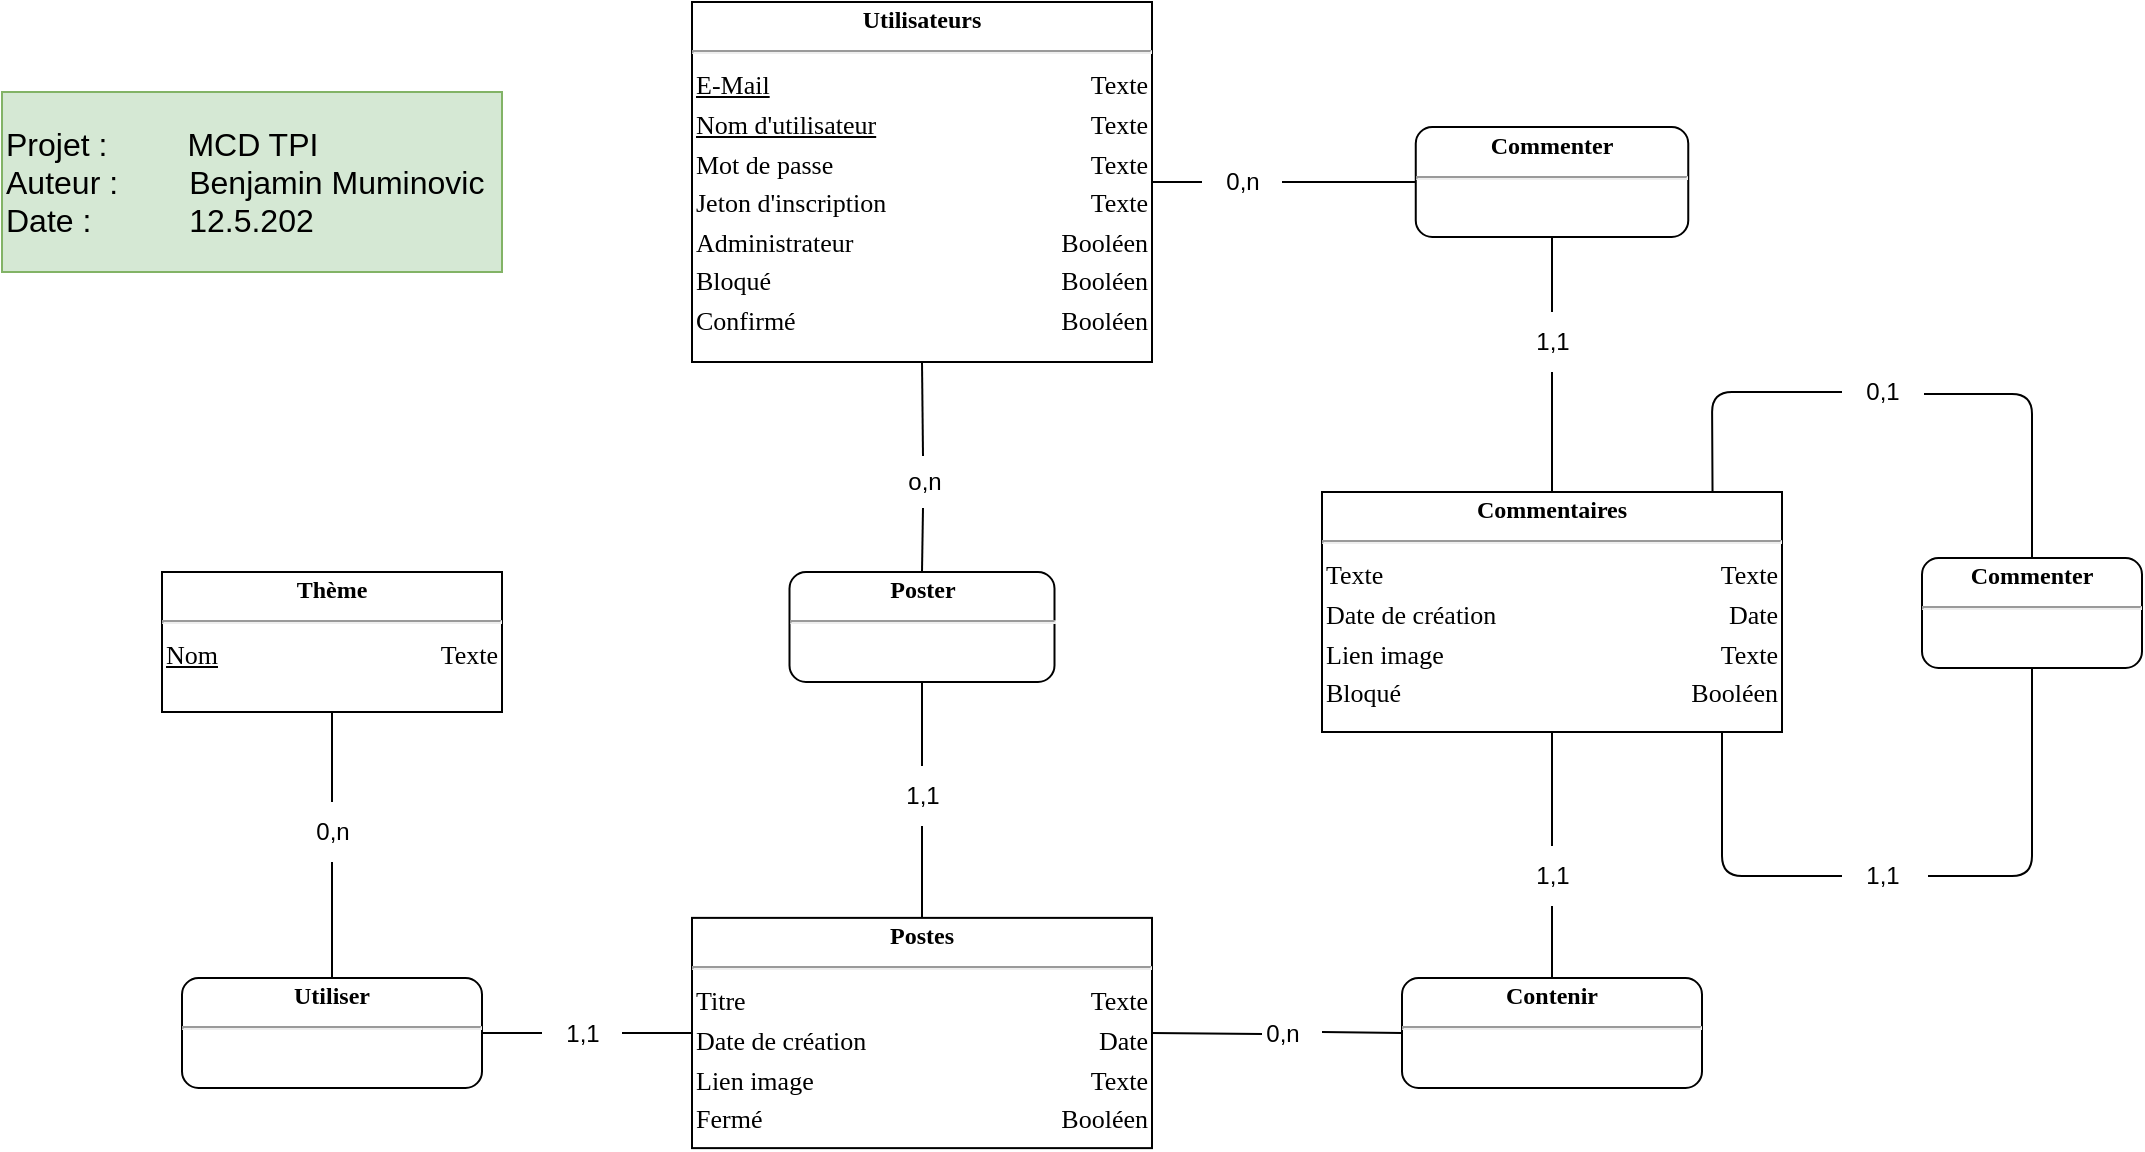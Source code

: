 <mxfile version="21.2.9" type="device">
  <diagram name="Page-1" id="2ca16b54-16f6-2749-3443-fa8db7711227">
    <mxGraphModel dx="1674" dy="796" grid="0" gridSize="10" guides="1" tooltips="1" connect="1" arrows="1" fold="1" page="1" pageScale="1" pageWidth="1100" pageHeight="850" background="#ffffff" math="0" shadow="0">
      <root>
        <mxCell id="0" />
        <mxCell id="1" parent="0" />
        <mxCell id="npQP1m-oYdjklv1HS_uw-22" value="Projet :&amp;nbsp; &amp;nbsp; &amp;nbsp; &amp;nbsp; &amp;nbsp;MCD TPI&lt;br&gt;&lt;div style=&quot;text-align: center&quot;&gt;&lt;span&gt;Auteur :&amp;nbsp; &amp;nbsp; &amp;nbsp; &amp;nbsp; Benjamin Muminovic&lt;/span&gt;&lt;/div&gt;&lt;div&gt;Date :&amp;nbsp; &amp;nbsp; &amp;nbsp; &amp;nbsp; &amp;nbsp; &amp;nbsp;12.5.202&lt;/div&gt;" style="rounded=0;whiteSpace=wrap;html=1;labelBackgroundColor=none;strokeColor=#82b366;fontSize=16;align=left;fillColor=#d5e8d4;" parent="1" vertex="1">
          <mxGeometry x="20" y="134" width="250" height="90" as="geometry" />
        </mxCell>
        <mxCell id="bio7cnZPhz_ygDP4MrID-1" value="&lt;div style=&quot;box-sizing: border-box ; width: 100% ; padding: 2px&quot;&gt;&lt;span style=&quot;background-color: rgb(255, 255, 255);&quot;&gt;&lt;b&gt;Utilisateurs&lt;/b&gt;&lt;/span&gt;&lt;/div&gt;&lt;hr&gt;&lt;table style=&quot;width: 100% ; font-size: 1em&quot; cellpadding=&quot;2&quot; cellspacing=&quot;0&quot;&gt;&lt;tbody style=&quot;font-size: 13px&quot;&gt;&lt;tr&gt;&lt;td style=&quot;text-align: left&quot;&gt;&lt;u&gt;E-Mail&lt;/u&gt;&lt;/td&gt;&lt;td style=&quot;text-align: right&quot;&gt;Texte&lt;/td&gt;&lt;/tr&gt;&lt;tr&gt;&lt;td style=&quot;text-align: left;&quot;&gt;&lt;u&gt;Nom d&#39;utilisateur&lt;/u&gt;&lt;/td&gt;&lt;td style=&quot;text-align: right;&quot;&gt;Texte&lt;/td&gt;&lt;/tr&gt;&lt;tr&gt;&lt;td style=&quot;text-align: left;&quot;&gt;Mot de passe&lt;/td&gt;&lt;td style=&quot;text-align: right;&quot;&gt;Texte&lt;/td&gt;&lt;/tr&gt;&lt;tr&gt;&lt;td style=&quot;text-align: left;&quot;&gt;Jeton d&#39;inscription&lt;/td&gt;&lt;td style=&quot;text-align: right;&quot;&gt;Texte&lt;/td&gt;&lt;/tr&gt;&lt;tr&gt;&lt;td style=&quot;text-align: left;&quot;&gt;Administrateur&lt;/td&gt;&lt;td style=&quot;text-align: right;&quot;&gt;Booléen&lt;/td&gt;&lt;/tr&gt;&lt;tr&gt;&lt;td style=&quot;text-align: left;&quot;&gt;Bloqué&lt;/td&gt;&lt;td style=&quot;text-align: right;&quot;&gt;Booléen&lt;/td&gt;&lt;/tr&gt;&lt;tr&gt;&lt;td style=&quot;text-align: left;&quot;&gt;Confirmé&lt;/td&gt;&lt;td style=&quot;text-align: right;&quot;&gt;Booléen&lt;/td&gt;&lt;/tr&gt;&lt;/tbody&gt;&lt;/table&gt;" style="verticalAlign=top;align=center;overflow=fill;html=1;rounded=0;shadow=0;comic=0;labelBackgroundColor=none;strokeColor=#000000;strokeWidth=1;fillColor=#ffffff;fontFamily=Verdana;fontSize=12;fontColor=#000000;" parent="1" vertex="1">
          <mxGeometry x="365" y="89" width="230" height="180" as="geometry" />
        </mxCell>
        <mxCell id="bio7cnZPhz_ygDP4MrID-3" value="&lt;div style=&quot;box-sizing: border-box ; width: 100% ; padding: 2px&quot;&gt;&lt;span style=&quot;background-color: rgb(255, 255, 255);&quot;&gt;&lt;b&gt;Postes&lt;/b&gt;&lt;/span&gt;&lt;/div&gt;&lt;hr&gt;&lt;table style=&quot;width: 100% ; font-size: 1em&quot; cellpadding=&quot;2&quot; cellspacing=&quot;0&quot;&gt;&lt;tbody style=&quot;font-size: 13px&quot;&gt;&lt;tr&gt;&lt;td style=&quot;text-align: left;&quot;&gt;Titre&lt;/td&gt;&lt;td style=&quot;text-align: right;&quot;&gt;Texte&lt;/td&gt;&lt;/tr&gt;&lt;tr&gt;&lt;td style=&quot;text-align: left;&quot;&gt;Date de création&lt;/td&gt;&lt;td style=&quot;text-align: right;&quot;&gt;Date&lt;/td&gt;&lt;/tr&gt;&lt;tr&gt;&lt;td style=&quot;text-align: left;&quot;&gt;Lien image&lt;/td&gt;&lt;td style=&quot;text-align: right;&quot;&gt;Texte&lt;/td&gt;&lt;/tr&gt;&lt;tr&gt;&lt;td style=&quot;text-align: left;&quot;&gt;Fermé&lt;/td&gt;&lt;td style=&quot;text-align: right;&quot;&gt;Booléen&lt;/td&gt;&lt;/tr&gt;&lt;/tbody&gt;&lt;/table&gt;" style="verticalAlign=top;align=center;overflow=fill;html=1;rounded=0;shadow=0;comic=0;labelBackgroundColor=none;strokeColor=#000000;strokeWidth=1;fillColor=#ffffff;fontFamily=Verdana;fontSize=12;fontColor=#000000;" parent="1" vertex="1">
          <mxGeometry x="365" y="546.94" width="230" height="115.12" as="geometry" />
        </mxCell>
        <mxCell id="bio7cnZPhz_ygDP4MrID-4" value="&lt;div style=&quot;box-sizing: border-box ; width: 100% ; padding: 2px&quot;&gt;&lt;span style=&quot;background-color: rgb(255, 255, 255);&quot;&gt;&lt;b&gt;Poster&lt;/b&gt;&lt;/span&gt;&lt;/div&gt;&lt;hr&gt;&lt;table style=&quot;width: 100% ; font-size: 1em&quot; cellpadding=&quot;2&quot; cellspacing=&quot;0&quot;&gt;&lt;tbody&gt;&lt;tr&gt;&lt;td style=&quot;text-align: left;&quot;&gt;&lt;/td&gt;&lt;td style=&quot;text-align: right&quot;&gt;&lt;br&gt;&lt;/td&gt;&lt;/tr&gt;&lt;/tbody&gt;&lt;/table&gt;" style="verticalAlign=top;align=center;overflow=fill;html=1;rounded=1;shadow=0;comic=0;labelBackgroundColor=none;strokeColor=#000000;strokeWidth=1;fillColor=#ffffff;fontFamily=Verdana;fontSize=12;fontColor=#000000;" parent="1" vertex="1">
          <mxGeometry x="413.75" y="374" width="132.5" height="55" as="geometry" />
        </mxCell>
        <mxCell id="bio7cnZPhz_ygDP4MrID-6" value="" style="endArrow=none;html=1;entryX=0.5;entryY=1;entryDx=0;entryDy=0;exitX=0.5;exitY=0;exitDx=0;exitDy=0;startArrow=none;" parent="1" source="bio7cnZPhz_ygDP4MrID-5" target="bio7cnZPhz_ygDP4MrID-1" edge="1">
          <mxGeometry width="50" height="50" relative="1" as="geometry">
            <mxPoint x="375" y="159.183" as="sourcePoint" />
            <mxPoint x="311.32" y="114.99" as="targetPoint" />
          </mxGeometry>
        </mxCell>
        <mxCell id="bio7cnZPhz_ygDP4MrID-7" value="" style="endArrow=none;html=1;startArrow=none;" parent="1" source="bio7cnZPhz_ygDP4MrID-10" target="bio7cnZPhz_ygDP4MrID-3" edge="1">
          <mxGeometry width="50" height="50" relative="1" as="geometry">
            <mxPoint x="385" y="169.183" as="sourcePoint" />
            <mxPoint x="485" y="508.99" as="targetPoint" />
          </mxGeometry>
        </mxCell>
        <mxCell id="bio7cnZPhz_ygDP4MrID-9" value="" style="endArrow=none;html=1;entryX=0.5;entryY=1;entryDx=0;entryDy=0;exitX=0.5;exitY=0;exitDx=0;exitDy=0;" parent="1" source="bio7cnZPhz_ygDP4MrID-4" target="bio7cnZPhz_ygDP4MrID-5" edge="1">
          <mxGeometry width="50" height="50" relative="1" as="geometry">
            <mxPoint x="480" y="388.99" as="sourcePoint" />
            <mxPoint x="480" y="318.99" as="targetPoint" />
          </mxGeometry>
        </mxCell>
        <mxCell id="bio7cnZPhz_ygDP4MrID-5" value="o,n" style="text;html=1;align=center;verticalAlign=middle;resizable=0;points=[];autosize=1;" parent="1" vertex="1">
          <mxGeometry x="463" y="316" width="35" height="26" as="geometry" />
        </mxCell>
        <mxCell id="bio7cnZPhz_ygDP4MrID-11" value="" style="endArrow=none;html=1;" parent="1" source="bio7cnZPhz_ygDP4MrID-4" target="bio7cnZPhz_ygDP4MrID-10" edge="1">
          <mxGeometry width="50" height="50" relative="1" as="geometry">
            <mxPoint x="480" y="443.99" as="sourcePoint" />
            <mxPoint x="480" y="518.99" as="targetPoint" />
          </mxGeometry>
        </mxCell>
        <mxCell id="bio7cnZPhz_ygDP4MrID-10" value="1,1" style="text;html=1;align=center;verticalAlign=middle;resizable=0;points=[];autosize=1;" parent="1" vertex="1">
          <mxGeometry x="460" y="470.99" width="40" height="30" as="geometry" />
        </mxCell>
        <mxCell id="doX4jDXikGPnbUZMQCEO-9" value="&lt;div style=&quot;box-sizing: border-box ; width: 100% ; padding: 2px&quot;&gt;&lt;span style=&quot;background-color: rgb(255, 255, 255);&quot;&gt;&lt;b&gt;Utiliser&lt;/b&gt;&lt;/span&gt;&lt;/div&gt;&lt;hr&gt;&lt;table style=&quot;width: 100% ; font-size: 1em&quot; cellpadding=&quot;2&quot; cellspacing=&quot;0&quot;&gt;&lt;tbody&gt;&lt;tr&gt;&lt;td style=&quot;text-align: left&quot;&gt;&lt;br&gt;&lt;/td&gt;&lt;td style=&quot;text-align: right&quot;&gt;&lt;br&gt;&lt;/td&gt;&lt;/tr&gt;&lt;/tbody&gt;&lt;/table&gt;" style="verticalAlign=top;align=center;overflow=fill;html=1;rounded=1;shadow=0;comic=0;labelBackgroundColor=none;strokeColor=#000000;strokeWidth=1;fillColor=#ffffff;fontFamily=Verdana;fontSize=12;fontColor=#000000;" parent="1" vertex="1">
          <mxGeometry x="110" y="577" width="150" height="55" as="geometry" />
        </mxCell>
        <mxCell id="doX4jDXikGPnbUZMQCEO-10" value="&lt;div style=&quot;box-sizing: border-box ; width: 100% ; padding: 2px&quot;&gt;&lt;span style=&quot;background-color: rgb(255, 255, 255);&quot;&gt;&lt;b&gt;Thème&lt;/b&gt;&lt;/span&gt;&lt;/div&gt;&lt;hr&gt;&lt;table style=&quot;width: 100% ; font-size: 1em&quot; cellpadding=&quot;2&quot; cellspacing=&quot;0&quot;&gt;&lt;tbody style=&quot;font-size: 13px&quot;&gt;&lt;tr&gt;&lt;td style=&quot;text-align: left&quot;&gt;&lt;u&gt;Nom&lt;/u&gt;&lt;/td&gt;&lt;td style=&quot;text-align: right&quot;&gt;Texte&lt;/td&gt;&lt;/tr&gt;&lt;/tbody&gt;&lt;/table&gt;" style="verticalAlign=top;align=center;overflow=fill;html=1;rounded=0;shadow=0;comic=0;labelBackgroundColor=none;strokeColor=#000000;strokeWidth=1;fillColor=#ffffff;fontFamily=Verdana;fontSize=12;fontColor=#000000;" parent="1" vertex="1">
          <mxGeometry x="100" y="374" width="170" height="70" as="geometry" />
        </mxCell>
        <mxCell id="doX4jDXikGPnbUZMQCEO-11" value="" style="endArrow=none;html=1;startArrow=none;entryX=0.5;entryY=0;entryDx=0;entryDy=0;" parent="1" source="doX4jDXikGPnbUZMQCEO-13" target="doX4jDXikGPnbUZMQCEO-9" edge="1">
          <mxGeometry width="50" height="50" relative="1" as="geometry">
            <mxPoint x="190" y="196.173" as="sourcePoint" />
            <mxPoint x="-20" y="581.04" as="targetPoint" />
          </mxGeometry>
        </mxCell>
        <mxCell id="doX4jDXikGPnbUZMQCEO-12" value="" style="endArrow=none;html=1;exitX=0.5;exitY=1;exitDx=0;exitDy=0;" parent="1" source="doX4jDXikGPnbUZMQCEO-10" target="doX4jDXikGPnbUZMQCEO-13" edge="1">
          <mxGeometry width="50" height="50" relative="1" as="geometry">
            <mxPoint x="-20" y="460.99" as="sourcePoint" />
            <mxPoint x="285" y="545.98" as="targetPoint" />
          </mxGeometry>
        </mxCell>
        <mxCell id="doX4jDXikGPnbUZMQCEO-13" value="0,n" style="text;html=1;align=center;verticalAlign=middle;resizable=0;points=[];autosize=1;" parent="1" vertex="1">
          <mxGeometry x="165" y="489" width="40" height="30" as="geometry" />
        </mxCell>
        <mxCell id="doX4jDXikGPnbUZMQCEO-14" value="" style="endArrow=none;html=1;startArrow=none;entryX=1;entryY=0.5;entryDx=0;entryDy=0;" parent="1" source="doX4jDXikGPnbUZMQCEO-16" target="doX4jDXikGPnbUZMQCEO-9" edge="1">
          <mxGeometry width="50" height="50" relative="1" as="geometry">
            <mxPoint x="405" y="189.183" as="sourcePoint" />
            <mxPoint x="500" y="535" as="targetPoint" />
          </mxGeometry>
        </mxCell>
        <mxCell id="doX4jDXikGPnbUZMQCEO-15" value="" style="endArrow=none;html=1;exitX=0;exitY=0.5;exitDx=0;exitDy=0;" parent="1" source="bio7cnZPhz_ygDP4MrID-3" target="doX4jDXikGPnbUZMQCEO-16" edge="1">
          <mxGeometry width="50" height="50" relative="1" as="geometry">
            <mxPoint x="500" y="449" as="sourcePoint" />
            <mxPoint x="500" y="538.99" as="targetPoint" />
          </mxGeometry>
        </mxCell>
        <mxCell id="doX4jDXikGPnbUZMQCEO-16" value="1,1" style="text;html=1;align=center;verticalAlign=middle;resizable=0;points=[];autosize=1;" parent="1" vertex="1">
          <mxGeometry x="290" y="589.5" width="40" height="30" as="geometry" />
        </mxCell>
        <mxCell id="doX4jDXikGPnbUZMQCEO-17" value="&lt;div style=&quot;box-sizing: border-box ; width: 100% ; padding: 2px&quot;&gt;&lt;span style=&quot;background-color: rgb(255, 255, 255);&quot;&gt;&lt;b&gt;Commenter&lt;/b&gt;&lt;/span&gt;&lt;/div&gt;&lt;hr&gt;&lt;table style=&quot;width: 100% ; font-size: 1em&quot; cellpadding=&quot;2&quot; cellspacing=&quot;0&quot;&gt;&lt;tbody&gt;&lt;tr&gt;&lt;td style=&quot;text-align: left;&quot;&gt;&lt;br&gt;&lt;/td&gt;&lt;td style=&quot;text-align: right&quot;&gt;&lt;br&gt;&lt;/td&gt;&lt;/tr&gt;&lt;/tbody&gt;&lt;/table&gt;" style="verticalAlign=top;align=center;overflow=fill;html=1;rounded=1;shadow=0;comic=0;labelBackgroundColor=none;strokeColor=#000000;strokeWidth=1;fillColor=#ffffff;fontFamily=Verdana;fontSize=12;fontColor=#000000;" parent="1" vertex="1">
          <mxGeometry x="726.88" y="151.5" width="136.25" height="55" as="geometry" />
        </mxCell>
        <mxCell id="doX4jDXikGPnbUZMQCEO-18" value="&lt;div style=&quot;box-sizing: border-box ; width: 100% ; padding: 2px&quot;&gt;&lt;span style=&quot;background-color: rgb(255, 255, 255);&quot;&gt;&lt;b&gt;Commentaires&lt;/b&gt;&lt;/span&gt;&lt;/div&gt;&lt;hr&gt;&lt;table style=&quot;width: 100% ; font-size: 1em&quot; cellpadding=&quot;2&quot; cellspacing=&quot;0&quot;&gt;&lt;tbody style=&quot;font-size: 13px&quot;&gt;&lt;tr&gt;&lt;td style=&quot;text-align: left;&quot;&gt;Texte&lt;/td&gt;&lt;td style=&quot;text-align: right;&quot;&gt;Texte&lt;/td&gt;&lt;/tr&gt;&lt;tr&gt;&lt;td style=&quot;text-align: left;&quot;&gt;Date de création&lt;/td&gt;&lt;td style=&quot;text-align: right;&quot;&gt;Date&lt;/td&gt;&lt;/tr&gt;&lt;tr&gt;&lt;td style=&quot;text-align: left;&quot;&gt;Lien image&lt;/td&gt;&lt;td style=&quot;text-align: right;&quot;&gt;Texte&lt;/td&gt;&lt;/tr&gt;&lt;tr&gt;&lt;td style=&quot;text-align: left;&quot;&gt;Bloqué&lt;/td&gt;&lt;td style=&quot;text-align: right;&quot;&gt;Booléen&lt;/td&gt;&lt;/tr&gt;&lt;/tbody&gt;&lt;/table&gt;" style="verticalAlign=top;align=center;overflow=fill;html=1;rounded=0;shadow=0;comic=0;labelBackgroundColor=none;strokeColor=#000000;strokeWidth=1;fillColor=#ffffff;fontFamily=Verdana;fontSize=12;fontColor=#000000;" parent="1" vertex="1">
          <mxGeometry x="680" y="334" width="230" height="120" as="geometry" />
        </mxCell>
        <mxCell id="doX4jDXikGPnbUZMQCEO-19" value="&lt;div style=&quot;box-sizing: border-box ; width: 100% ; padding: 2px&quot;&gt;&lt;span style=&quot;background-color: rgb(255, 255, 255);&quot;&gt;&lt;b&gt;Contenir&lt;/b&gt;&lt;/span&gt;&lt;/div&gt;&lt;hr&gt;&lt;table style=&quot;width: 100% ; font-size: 1em&quot; cellpadding=&quot;2&quot; cellspacing=&quot;0&quot;&gt;&lt;tbody&gt;&lt;tr&gt;&lt;td style=&quot;text-align: left;&quot;&gt;&lt;/td&gt;&lt;td style=&quot;text-align: right&quot;&gt;&lt;br&gt;&lt;/td&gt;&lt;/tr&gt;&lt;/tbody&gt;&lt;/table&gt;" style="verticalAlign=top;align=center;overflow=fill;html=1;rounded=1;shadow=0;comic=0;labelBackgroundColor=none;strokeColor=#000000;strokeWidth=1;fillColor=#ffffff;fontFamily=Verdana;fontSize=12;fontColor=#000000;" parent="1" vertex="1">
          <mxGeometry x="720" y="577" width="150" height="55" as="geometry" />
        </mxCell>
        <mxCell id="doX4jDXikGPnbUZMQCEO-20" value="" style="endArrow=none;html=1;exitX=0.5;exitY=0;exitDx=0;exitDy=0;startArrow=none;entryX=0.5;entryY=1;entryDx=0;entryDy=0;" parent="1" source="doX4jDXikGPnbUZMQCEO-22" target="doX4jDXikGPnbUZMQCEO-17" edge="1">
          <mxGeometry width="50" height="50" relative="1" as="geometry">
            <mxPoint x="385" y="169.183" as="sourcePoint" />
            <mxPoint x="490" y="304" as="targetPoint" />
          </mxGeometry>
        </mxCell>
        <mxCell id="doX4jDXikGPnbUZMQCEO-21" value="" style="endArrow=none;html=1;entryX=0.5;entryY=1;entryDx=0;entryDy=0;exitX=0.5;exitY=0;exitDx=0;exitDy=0;" parent="1" source="doX4jDXikGPnbUZMQCEO-18" target="doX4jDXikGPnbUZMQCEO-22" edge="1">
          <mxGeometry width="50" height="50" relative="1" as="geometry">
            <mxPoint x="490" y="384" as="sourcePoint" />
            <mxPoint x="490" y="328.99" as="targetPoint" />
          </mxGeometry>
        </mxCell>
        <mxCell id="doX4jDXikGPnbUZMQCEO-22" value="1,1" style="text;html=1;align=center;verticalAlign=middle;resizable=0;points=[];autosize=1;" parent="1" vertex="1">
          <mxGeometry x="775" y="244" width="40" height="30" as="geometry" />
        </mxCell>
        <mxCell id="doX4jDXikGPnbUZMQCEO-23" value="" style="endArrow=none;html=1;entryX=0.5;entryY=1;entryDx=0;entryDy=0;exitX=0.5;exitY=0;exitDx=0;exitDy=0;startArrow=none;" parent="1" source="doX4jDXikGPnbUZMQCEO-25" target="doX4jDXikGPnbUZMQCEO-18" edge="1">
          <mxGeometry width="50" height="50" relative="1" as="geometry">
            <mxPoint x="395" y="179.183" as="sourcePoint" />
            <mxPoint x="500" y="264" as="targetPoint" />
          </mxGeometry>
        </mxCell>
        <mxCell id="doX4jDXikGPnbUZMQCEO-24" value="" style="endArrow=none;html=1;entryX=0.5;entryY=1;entryDx=0;entryDy=0;exitX=0.5;exitY=0;exitDx=0;exitDy=0;" parent="1" source="doX4jDXikGPnbUZMQCEO-19" target="doX4jDXikGPnbUZMQCEO-25" edge="1">
          <mxGeometry width="50" height="50" relative="1" as="geometry">
            <mxPoint x="500" y="394" as="sourcePoint" />
            <mxPoint x="500" y="338.99" as="targetPoint" />
          </mxGeometry>
        </mxCell>
        <mxCell id="doX4jDXikGPnbUZMQCEO-25" value="1,1" style="text;html=1;align=center;verticalAlign=middle;resizable=0;points=[];autosize=1;" parent="1" vertex="1">
          <mxGeometry x="775" y="511" width="40" height="30" as="geometry" />
        </mxCell>
        <mxCell id="doX4jDXikGPnbUZMQCEO-26" value="" style="endArrow=none;html=1;entryX=0;entryY=0.5;entryDx=0;entryDy=0;startArrow=none;" parent="1" target="doX4jDXikGPnbUZMQCEO-19" edge="1">
          <mxGeometry width="50" height="50" relative="1" as="geometry">
            <mxPoint x="680" y="604" as="sourcePoint" />
            <mxPoint x="510" y="274" as="targetPoint" />
          </mxGeometry>
        </mxCell>
        <mxCell id="doX4jDXikGPnbUZMQCEO-27" value="" style="endArrow=none;html=1;exitX=1;exitY=0.5;exitDx=0;exitDy=0;" parent="1" source="bio7cnZPhz_ygDP4MrID-3" edge="1">
          <mxGeometry width="50" height="50" relative="1" as="geometry">
            <mxPoint x="510" y="404" as="sourcePoint" />
            <mxPoint x="650" y="605" as="targetPoint" />
          </mxGeometry>
        </mxCell>
        <mxCell id="doX4jDXikGPnbUZMQCEO-28" value="0,n" style="text;html=1;align=center;verticalAlign=middle;resizable=0;points=[];autosize=1;" parent="1" vertex="1">
          <mxGeometry x="640" y="589.5" width="40" height="30" as="geometry" />
        </mxCell>
        <mxCell id="doX4jDXikGPnbUZMQCEO-35" value="" style="endArrow=none;html=1;entryX=0;entryY=0.5;entryDx=0;entryDy=0;exitX=1;exitY=0.5;exitDx=0;exitDy=0;startArrow=none;" parent="1" source="doX4jDXikGPnbUZMQCEO-37" target="doX4jDXikGPnbUZMQCEO-17" edge="1">
          <mxGeometry width="50" height="50" relative="1" as="geometry">
            <mxPoint x="500" y="324" as="sourcePoint" />
            <mxPoint x="375" y="189" as="targetPoint" />
          </mxGeometry>
        </mxCell>
        <mxCell id="doX4jDXikGPnbUZMQCEO-36" value="" style="endArrow=none;html=1;entryX=0;entryY=0.5;entryDx=0;entryDy=0;exitX=1;exitY=0.5;exitDx=0;exitDy=0;startArrow=none;" parent="1" source="bio7cnZPhz_ygDP4MrID-1" target="doX4jDXikGPnbUZMQCEO-37" edge="1">
          <mxGeometry width="50" height="50" relative="1" as="geometry">
            <mxPoint x="260" y="189" as="sourcePoint" />
            <mxPoint x="375" y="189" as="targetPoint" />
          </mxGeometry>
        </mxCell>
        <mxCell id="doX4jDXikGPnbUZMQCEO-37" value="0,n" style="text;html=1;align=center;verticalAlign=middle;resizable=0;points=[];autosize=1;" parent="1" vertex="1">
          <mxGeometry x="620" y="164" width="40" height="30" as="geometry" />
        </mxCell>
        <mxCell id="doX4jDXikGPnbUZMQCEO-38" value="&lt;div style=&quot;box-sizing: border-box ; width: 100% ; padding: 2px&quot;&gt;&lt;span style=&quot;background-color: rgb(255, 255, 255);&quot;&gt;&lt;b&gt;Commenter&lt;/b&gt;&lt;/span&gt;&lt;/div&gt;&lt;hr&gt;&lt;table style=&quot;width: 100% ; font-size: 1em&quot; cellpadding=&quot;2&quot; cellspacing=&quot;0&quot;&gt;&lt;tbody&gt;&lt;tr&gt;&lt;td style=&quot;text-align: left;&quot;&gt;&lt;br&gt;&lt;/td&gt;&lt;td style=&quot;text-align: right&quot;&gt;&lt;br&gt;&lt;/td&gt;&lt;/tr&gt;&lt;/tbody&gt;&lt;/table&gt;" style="verticalAlign=top;align=center;overflow=fill;html=1;rounded=1;shadow=0;comic=0;labelBackgroundColor=none;strokeColor=#000000;strokeWidth=1;fillColor=#ffffff;fontFamily=Verdana;fontSize=12;fontColor=#000000;" parent="1" vertex="1">
          <mxGeometry x="980" y="367" width="110" height="55" as="geometry" />
        </mxCell>
        <mxCell id="doX4jDXikGPnbUZMQCEO-39" value="" style="endArrow=none;html=1;startArrow=none;exitX=1.025;exitY=0.533;exitDx=0;exitDy=0;exitPerimeter=0;" parent="1" source="doX4jDXikGPnbUZMQCEO-41" target="doX4jDXikGPnbUZMQCEO-38" edge="1">
          <mxGeometry width="50" height="50" relative="1" as="geometry">
            <mxPoint x="310" y="178.183" as="sourcePoint" />
            <mxPoint x="405" y="556" as="targetPoint" />
            <Array as="points">
              <mxPoint x="1035" y="285" />
            </Array>
          </mxGeometry>
        </mxCell>
        <mxCell id="doX4jDXikGPnbUZMQCEO-40" value="" style="endArrow=none;html=1;exitX=0.849;exitY=0.004;exitDx=0;exitDy=0;exitPerimeter=0;" parent="1" source="doX4jDXikGPnbUZMQCEO-18" target="doX4jDXikGPnbUZMQCEO-41" edge="1">
          <mxGeometry width="50" height="50" relative="1" as="geometry">
            <mxPoint x="490" y="439" as="sourcePoint" />
            <mxPoint x="490" y="528.99" as="targetPoint" />
            <Array as="points">
              <mxPoint x="875" y="284" />
            </Array>
          </mxGeometry>
        </mxCell>
        <mxCell id="doX4jDXikGPnbUZMQCEO-41" value="0,1" style="text;html=1;align=center;verticalAlign=middle;resizable=0;points=[];autosize=1;" parent="1" vertex="1">
          <mxGeometry x="940" y="269" width="40" height="30" as="geometry" />
        </mxCell>
        <mxCell id="doX4jDXikGPnbUZMQCEO-42" value="" style="endArrow=none;html=1;startArrow=none;entryX=0.5;entryY=1;entryDx=0;entryDy=0;entryPerimeter=0;exitX=1.075;exitY=0.5;exitDx=0;exitDy=0;exitPerimeter=0;" parent="1" source="doX4jDXikGPnbUZMQCEO-44" target="doX4jDXikGPnbUZMQCEO-38" edge="1">
          <mxGeometry width="50" height="50" relative="1" as="geometry">
            <mxPoint x="830" y="223.183" as="sourcePoint" />
            <mxPoint x="925" y="601" as="targetPoint" />
            <Array as="points">
              <mxPoint x="1035" y="526" />
            </Array>
          </mxGeometry>
        </mxCell>
        <mxCell id="doX4jDXikGPnbUZMQCEO-43" value="" style="endArrow=none;html=1;" parent="1" target="doX4jDXikGPnbUZMQCEO-44" edge="1">
          <mxGeometry width="50" height="50" relative="1" as="geometry">
            <mxPoint x="880" y="454" as="sourcePoint" />
            <mxPoint x="1010" y="573.99" as="targetPoint" />
            <Array as="points">
              <mxPoint x="880" y="526" />
            </Array>
          </mxGeometry>
        </mxCell>
        <mxCell id="doX4jDXikGPnbUZMQCEO-44" value="1,1" style="text;html=1;align=center;verticalAlign=middle;resizable=0;points=[];autosize=1;" parent="1" vertex="1">
          <mxGeometry x="940" y="511.0" width="40" height="30" as="geometry" />
        </mxCell>
      </root>
    </mxGraphModel>
  </diagram>
</mxfile>
